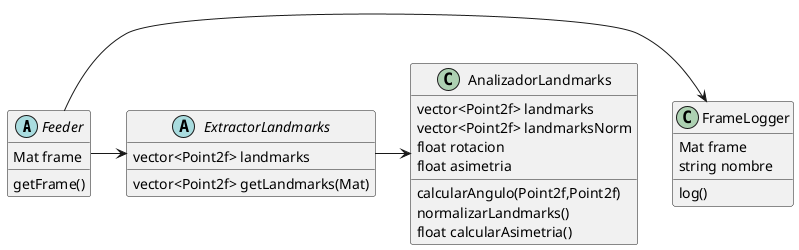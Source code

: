 'Generador de UML utilizando plantUML

@startuml proyectoVision

abstract class Feeder{
	Mat frame
	getFrame()
}

class FrameLogger{
	Mat frame
	string nombre
	log()
}
Feeder -> FrameLogger

Feeder->ExtractorLandmarks

abstract class ExtractorLandmarks{
	'debe definir todos los datos necesarios
	'y los metodos para extraer y registrar los datos

	vector<Point2f> landmarks
	vector<Point2f> getLandmarks(Mat)
}

ExtractorLandmarks->AnalizadorLandmarks

class AnalizadorLandmarks{
	vector<Point2f> landmarks
	vector<Point2f> landmarksNorm
	float rotacion
	float asimetria
	calcularAngulo(Point2f,Point2f)
	normalizarLandmarks()
	float calcularAsimetria()
}
@enduml

@startuml structs
class datoBase <<struct>>{
	'primer boceto de la estructura basica de cada frame
	'para hacer registro de los datos?

	Mat frame
	int numeroFrame
	string nombreArchivo
	double timestamp
	vector<vector<float>> features
	float ancla
	float angulo
	float escala
}
@enduml

@startuml feeder

abstract class Feeder{
	Mat frame
	Mat getFrame()
}

class VideoFeeder{
	Mat frame
	string nombreArchivo
	VideoCapture cap
	Mat getFrame();
}
Feeder<|--VideoFeeder

class WebcamFeeder{
	Mat frame
	int idx
	VideoCapture cap
	Mat getFrame();
}
Feeder<|--WebcamFeeder

class KinectFeeder{
	'"tipoimagen" deberia servir para registrar RGB, IR o profundidad
	Mat frame
	Freenect2 freenect2
	Mat getFrame()
}
Feeder<|--KinectFeeder
@enduml

@startuml extractorLandmarks
abstract class ExtractorLandmarks{
	'debe definir todos los datos necesarios
	'y los metodos para extraer y registrar los datos
	vector<Point2f> landmarks
	vector<Point2f> getLandmarks(Mat)
}
note left of ExtractorLandmarks
Debe proveerse un archivo 
de entrenamiento para el extractor
Por el momento esta hardcodeado
end note

class ExtractorLandmarksOpenCV{
Mat Gray
Ptr<face::Facemark> facemark
CascadeClassifier faceDetector
vector<Point2f> landmarks
vector<Point2f> getLandmarks(Mat)
}
ExtractorLandmarks<|-- ExtractorLandmarksOpenCV

class ExtractorLandmarksDlib{
frontal_face_detector detector
shape_predictor pose_model
vector<Point2f> landmarks
vector<Point2f> getLandmarks(Mat)
}
ExtractorLandmarks<|-- ExtractorLandmarksDlib

@enduml